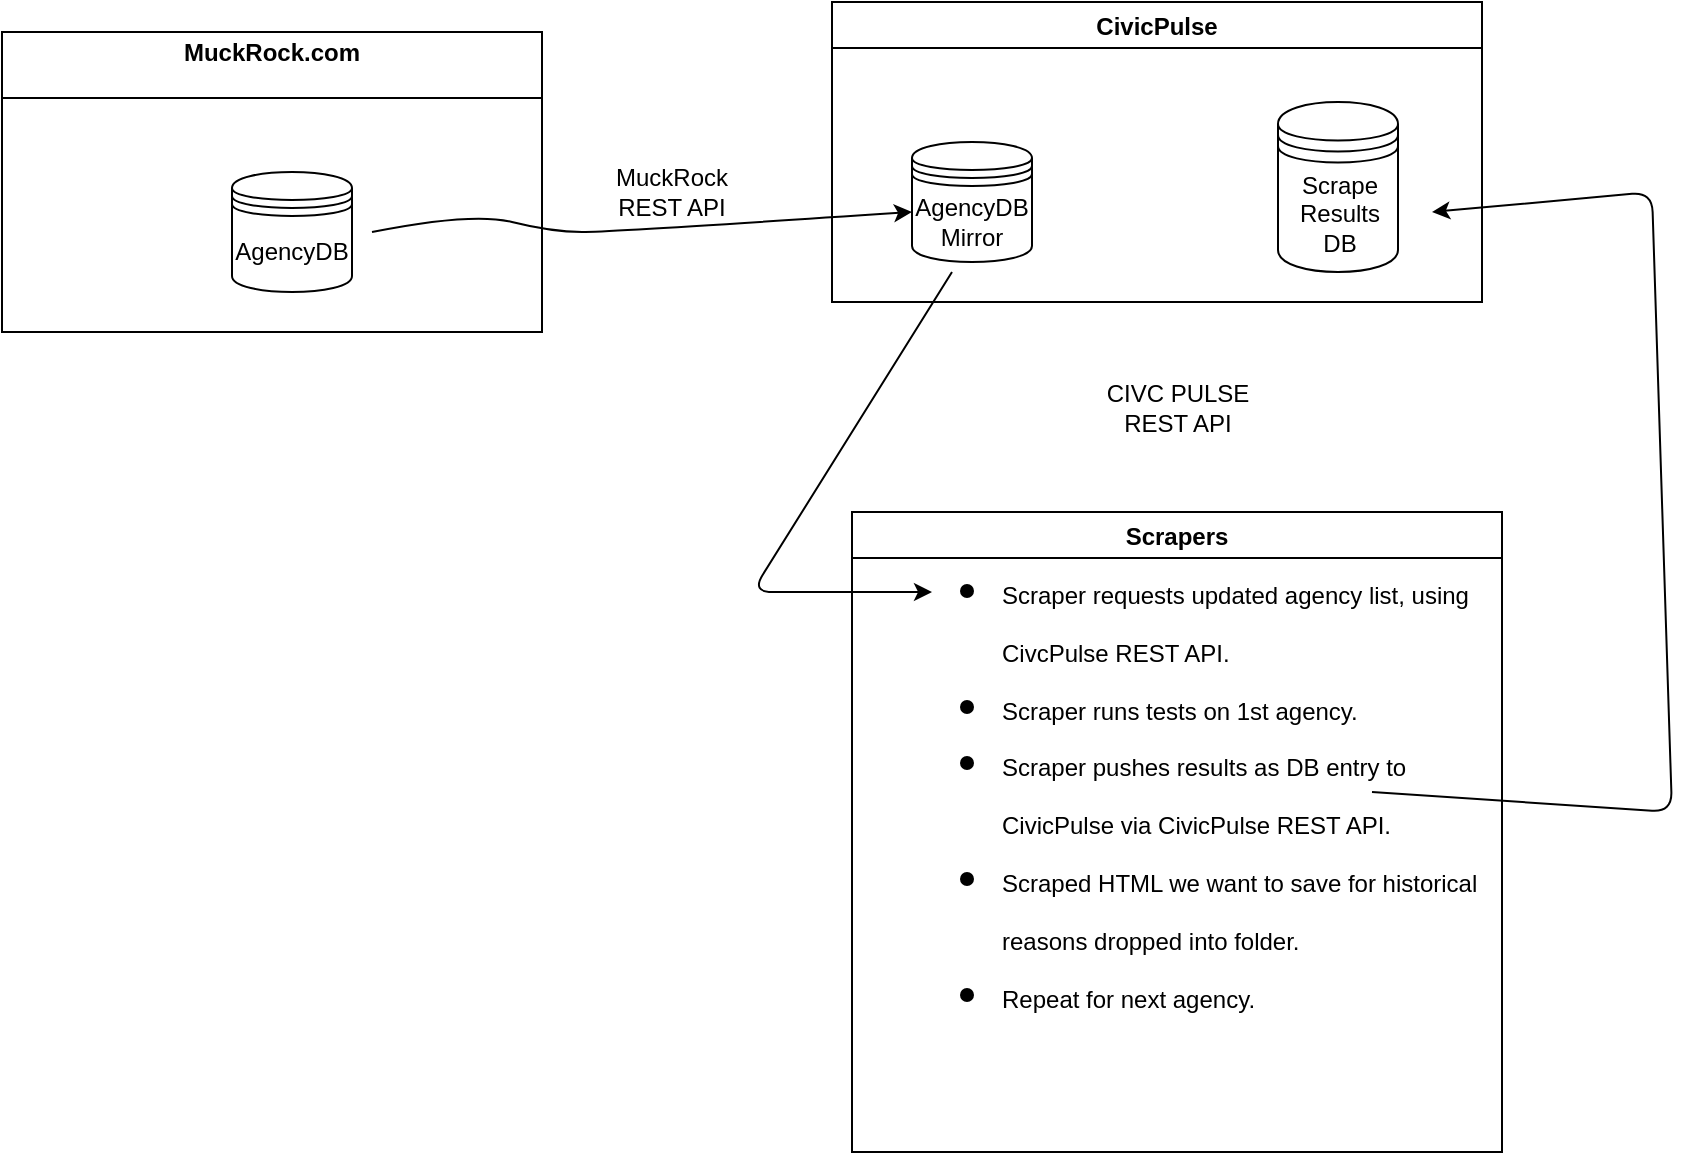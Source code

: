 <mxfile version="10.7.0" type="github"><diagram id="bxBWqBd9poLKIfFM4pIh" name="Page-1"><mxGraphModel dx="739" dy="737" grid="1" gridSize="10" guides="1" tooltips="1" connect="1" arrows="1" fold="1" page="1" pageScale="1" pageWidth="850" pageHeight="1100" math="0" shadow="0"><root><mxCell id="0"/><mxCell id="1" parent="0"/><mxCell id="9nDjW551Mk1gXIkOY7oI-3" value="MuckRock.com&#xa;" style="swimlane;startSize=33;" parent="1" vertex="1"><mxGeometry x="15" y="190" width="270" height="150" as="geometry"/></mxCell><mxCell id="9nDjW551Mk1gXIkOY7oI-1" value="" style="shape=datastore;whiteSpace=wrap;html=1;" parent="9nDjW551Mk1gXIkOY7oI-3" vertex="1"><mxGeometry x="115" y="70" width="60" height="60" as="geometry"/></mxCell><mxCell id="9nDjW551Mk1gXIkOY7oI-6" value="AgencyDB" style="text;html=1;strokeColor=none;fillColor=none;align=center;verticalAlign=middle;whiteSpace=wrap;rounded=0;" parent="9nDjW551Mk1gXIkOY7oI-3" vertex="1"><mxGeometry x="125" y="100" width="40" height="20" as="geometry"/></mxCell><mxCell id="9nDjW551Mk1gXIkOY7oI-4" value="Scrapers" style="swimlane;" parent="1" vertex="1"><mxGeometry x="440" y="430" width="325" height="320" as="geometry"/></mxCell><mxCell id="9nDjW551Mk1gXIkOY7oI-20" value="&lt;h1&gt;&lt;ul&gt;&lt;li&gt;&lt;span style=&quot;font-size: 12px ; font-weight: normal&quot;&gt;Scraper requests updated agency list, using CivcPulse REST API.&lt;/span&gt;&lt;br&gt;&lt;/li&gt;&lt;li&gt;&lt;span style=&quot;font-size: 12px ; font-weight: normal&quot;&gt;Scraper runs tests on 1st agency.&lt;/span&gt;&lt;/li&gt;&lt;li&gt;&lt;span style=&quot;font-size: 12px ; font-weight: normal&quot;&gt;Scraper pushes results as DB entry to CivicPulse via CivicPulse REST API.&lt;/span&gt;&lt;/li&gt;&lt;li&gt;&lt;span style=&quot;font-size: 12px ; font-weight: normal&quot;&gt;Scraped HTML we want to save for historical reasons dropped into folder.&lt;/span&gt;&lt;/li&gt;&lt;li&gt;&lt;span style=&quot;font-size: 12px ; font-weight: normal&quot;&gt;Repeat for next agency.&lt;/span&gt;&lt;/li&gt;&lt;/ul&gt;&lt;/h1&gt;" style="text;html=1;strokeColor=none;fillColor=none;spacing=5;spacingTop=-20;whiteSpace=wrap;overflow=hidden;rounded=0;" parent="9nDjW551Mk1gXIkOY7oI-4" vertex="1"><mxGeometry x="30" y="10" width="290" height="300" as="geometry"/></mxCell><mxCell id="9nDjW551Mk1gXIkOY7oI-2" value="" style="shape=datastore;whiteSpace=wrap;html=1;" parent="1" vertex="1"><mxGeometry x="470" y="245" width="60" height="60" as="geometry"/></mxCell><mxCell id="9nDjW551Mk1gXIkOY7oI-7" value="AgencyDB&lt;br&gt;Mirror&lt;br&gt;" style="text;html=1;strokeColor=none;fillColor=none;align=center;verticalAlign=middle;whiteSpace=wrap;rounded=0;" parent="1" vertex="1"><mxGeometry x="480" y="275" width="40" height="20" as="geometry"/></mxCell><mxCell id="9nDjW551Mk1gXIkOY7oI-11" value="CivicPulse" style="swimlane;" parent="1" vertex="1"><mxGeometry x="430" y="175" width="325" height="150" as="geometry"/></mxCell><mxCell id="9nDjW551Mk1gXIkOY7oI-24" value="" style="shape=datastore;whiteSpace=wrap;html=1;" parent="9nDjW551Mk1gXIkOY7oI-11" vertex="1"><mxGeometry x="223" y="50" width="60" height="85" as="geometry"/></mxCell><mxCell id="9nDjW551Mk1gXIkOY7oI-25" value="Scrape Results&lt;br&gt;DB&lt;br&gt;" style="text;html=1;strokeColor=none;fillColor=none;align=center;verticalAlign=middle;whiteSpace=wrap;rounded=0;" parent="9nDjW551Mk1gXIkOY7oI-11" vertex="1"><mxGeometry x="225" y="96" width="58" height="20" as="geometry"/></mxCell><mxCell id="9nDjW551Mk1gXIkOY7oI-14" value="" style="curved=1;endArrow=classic;html=1;" parent="1" edge="1"><mxGeometry width="50" height="50" relative="1" as="geometry"><mxPoint x="200" y="290" as="sourcePoint"/><mxPoint x="470" y="280" as="targetPoint"/><Array as="points"><mxPoint x="250" y="280"/><mxPoint x="290" y="290"/><mxPoint x="320" y="290"/></Array></mxGeometry></mxCell><mxCell id="9nDjW551Mk1gXIkOY7oI-15" value="MuckRock REST API" style="text;html=1;strokeColor=none;fillColor=none;align=center;verticalAlign=middle;whiteSpace=wrap;rounded=0;" parent="1" vertex="1"><mxGeometry x="330" y="260" width="40" height="20" as="geometry"/></mxCell><mxCell id="9nDjW551Mk1gXIkOY7oI-21" value="CIVC PULSE REST API" style="text;html=1;strokeColor=none;fillColor=none;align=center;verticalAlign=middle;whiteSpace=wrap;rounded=0;" parent="1" vertex="1"><mxGeometry x="552.5" y="367.5" width="100" height="20" as="geometry"/></mxCell><mxCell id="9nDjW551Mk1gXIkOY7oI-22" value="" style="endArrow=classic;html=1;" parent="1" edge="1"><mxGeometry width="50" height="50" relative="1" as="geometry"><mxPoint x="490" y="310" as="sourcePoint"/><mxPoint x="480" y="470" as="targetPoint"/><Array as="points"><mxPoint x="390" y="470"/></Array></mxGeometry></mxCell><mxCell id="9nDjW551Mk1gXIkOY7oI-23" value="" style="endArrow=classic;html=1;" parent="1" edge="1"><mxGeometry width="50" height="50" relative="1" as="geometry"><mxPoint x="700" y="570" as="sourcePoint"/><mxPoint x="730" y="280" as="targetPoint"/><Array as="points"><mxPoint x="850" y="580"/><mxPoint x="840" y="270"/></Array></mxGeometry></mxCell></root></mxGraphModel></diagram></mxfile>
